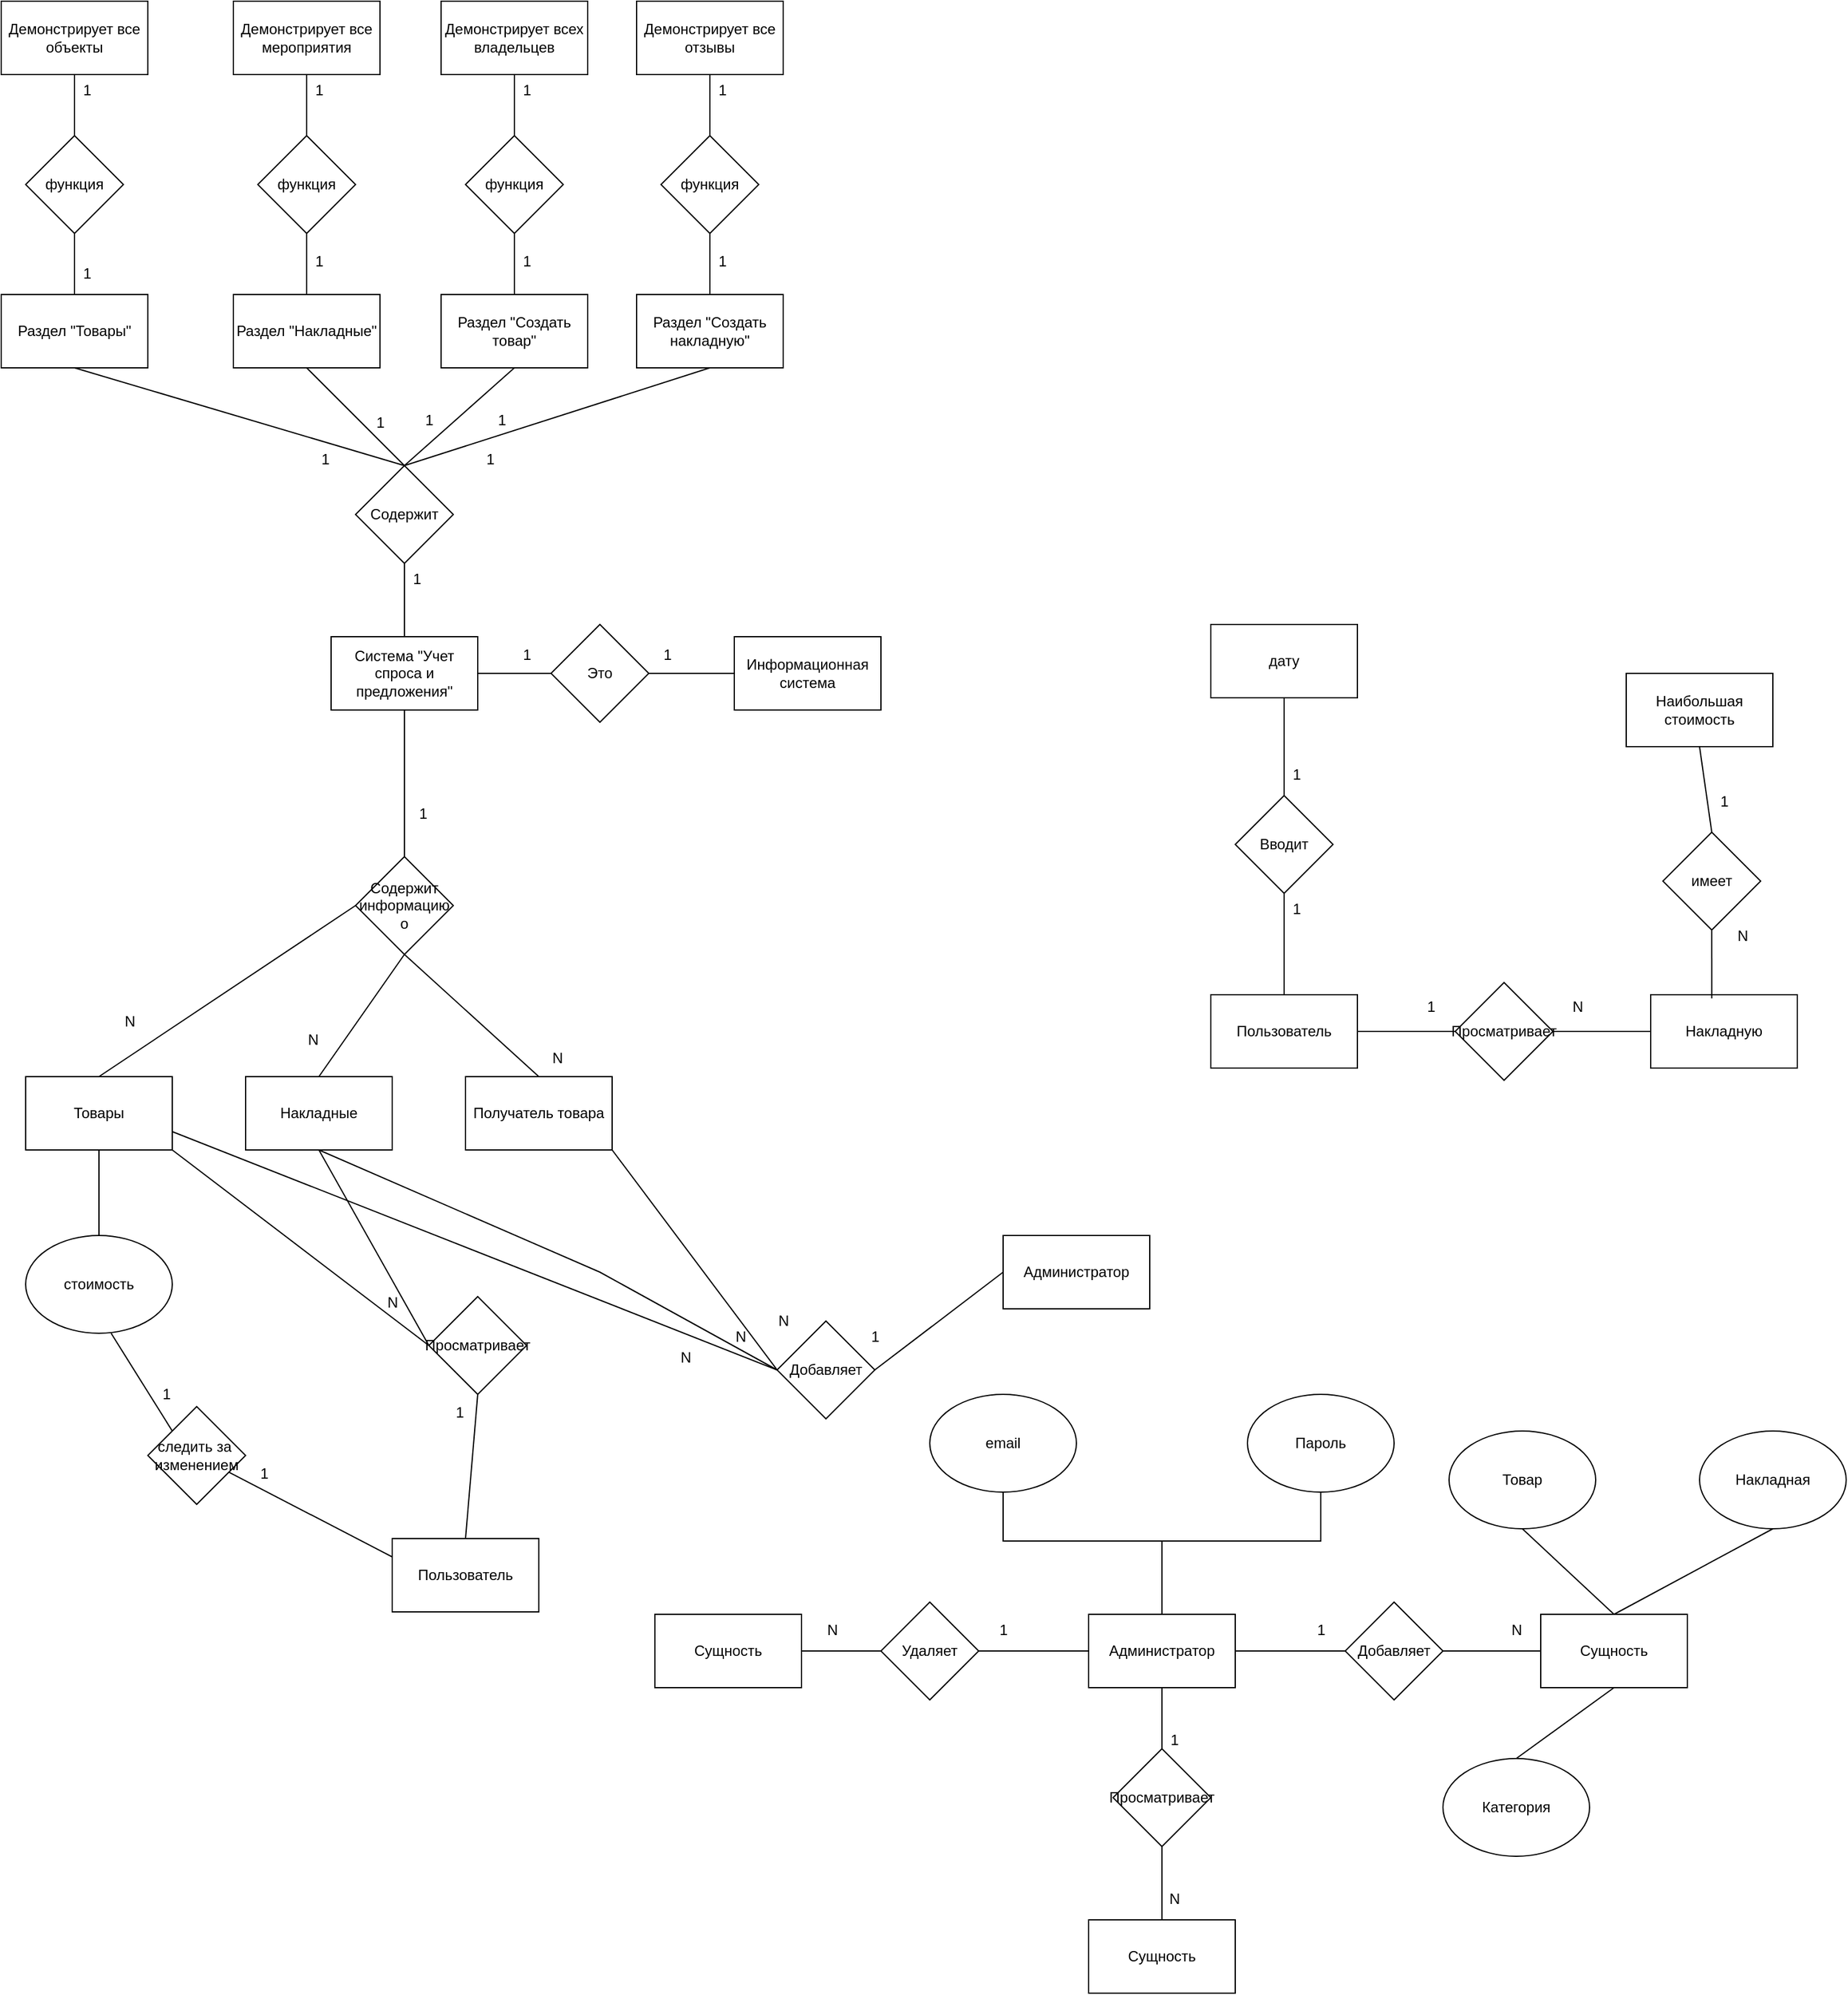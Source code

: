 <mxfile version="22.0.8" type="device">
  <diagram name="Страница — 1" id="qEaPftzc4q6ueJpeWKUN">
    <mxGraphModel dx="5991" dy="762" grid="1" gridSize="10" guides="1" tooltips="1" connect="1" arrows="1" fold="1" page="1" pageScale="1" pageWidth="4681" pageHeight="3300" math="0" shadow="0">
      <root>
        <mxCell id="0" />
        <mxCell id="1" parent="0" />
        <mxCell id="78mbkKPveBIzk6c7FiqR-1" value="Это" style="rhombus;whiteSpace=wrap;html=1;" parent="1" vertex="1">
          <mxGeometry x="240" y="660" width="80" height="80" as="geometry" />
        </mxCell>
        <mxCell id="78mbkKPveBIzk6c7FiqR-2" value="Информационная система" style="rounded=0;whiteSpace=wrap;html=1;" parent="1" vertex="1">
          <mxGeometry x="390" y="670" width="120" height="60" as="geometry" />
        </mxCell>
        <mxCell id="78mbkKPveBIzk6c7FiqR-3" value="Система &quot;Учет спроса и предложения&quot;" style="rounded=0;whiteSpace=wrap;html=1;" parent="1" vertex="1">
          <mxGeometry x="60" y="670" width="120" height="60" as="geometry" />
        </mxCell>
        <mxCell id="78mbkKPveBIzk6c7FiqR-4" value="" style="endArrow=none;html=1;rounded=0;exitX=1;exitY=0.5;exitDx=0;exitDy=0;entryX=0;entryY=0.5;entryDx=0;entryDy=0;" parent="1" source="78mbkKPveBIzk6c7FiqR-3" target="78mbkKPveBIzk6c7FiqR-1" edge="1">
          <mxGeometry width="50" height="50" relative="1" as="geometry">
            <mxPoint x="290" y="840" as="sourcePoint" />
            <mxPoint x="340" y="790" as="targetPoint" />
          </mxGeometry>
        </mxCell>
        <mxCell id="78mbkKPveBIzk6c7FiqR-5" value="1" style="text;html=1;align=center;verticalAlign=middle;resizable=0;points=[];autosize=1;strokeColor=none;fillColor=none;" parent="1" vertex="1">
          <mxGeometry x="205" y="670" width="30" height="30" as="geometry" />
        </mxCell>
        <mxCell id="78mbkKPveBIzk6c7FiqR-6" value="" style="endArrow=none;html=1;rounded=0;exitX=1;exitY=0.5;exitDx=0;exitDy=0;entryX=0;entryY=0.5;entryDx=0;entryDy=0;" parent="1" source="78mbkKPveBIzk6c7FiqR-1" target="78mbkKPveBIzk6c7FiqR-2" edge="1">
          <mxGeometry width="50" height="50" relative="1" as="geometry">
            <mxPoint x="320" y="699" as="sourcePoint" />
            <mxPoint x="380" y="699" as="targetPoint" />
          </mxGeometry>
        </mxCell>
        <mxCell id="78mbkKPveBIzk6c7FiqR-7" value="1" style="text;html=1;align=center;verticalAlign=middle;resizable=0;points=[];autosize=1;strokeColor=none;fillColor=none;" parent="1" vertex="1">
          <mxGeometry x="320" y="670" width="30" height="30" as="geometry" />
        </mxCell>
        <mxCell id="78mbkKPveBIzk6c7FiqR-25" value="Содержит информацию о" style="rhombus;whiteSpace=wrap;html=1;" parent="1" vertex="1">
          <mxGeometry x="80" y="850" width="80" height="80" as="geometry" />
        </mxCell>
        <mxCell id="78mbkKPveBIzk6c7FiqR-26" value="" style="endArrow=none;html=1;rounded=0;entryX=0.5;entryY=0;entryDx=0;entryDy=0;exitX=0.5;exitY=1;exitDx=0;exitDy=0;" parent="1" source="78mbkKPveBIzk6c7FiqR-3" target="78mbkKPveBIzk6c7FiqR-25" edge="1">
          <mxGeometry width="50" height="50" relative="1" as="geometry">
            <mxPoint x="220" y="800" as="sourcePoint" />
            <mxPoint x="350" y="788" as="targetPoint" />
            <Array as="points" />
          </mxGeometry>
        </mxCell>
        <mxCell id="78mbkKPveBIzk6c7FiqR-27" value="1" style="text;html=1;align=center;verticalAlign=middle;resizable=0;points=[];autosize=1;strokeColor=none;fillColor=none;" parent="1" vertex="1">
          <mxGeometry x="120" y="800" width="30" height="30" as="geometry" />
        </mxCell>
        <mxCell id="78mbkKPveBIzk6c7FiqR-31" value="Пользователь" style="rounded=0;whiteSpace=wrap;html=1;" parent="1" vertex="1">
          <mxGeometry x="110" y="1408" width="120" height="60" as="geometry" />
        </mxCell>
        <mxCell id="78mbkKPveBIzk6c7FiqR-32" value="Просматривает" style="rhombus;whiteSpace=wrap;html=1;" parent="1" vertex="1">
          <mxGeometry x="140" y="1210" width="80" height="80" as="geometry" />
        </mxCell>
        <mxCell id="78mbkKPveBIzk6c7FiqR-35" value="" style="endArrow=none;html=1;rounded=0;entryX=0.5;entryY=0;entryDx=0;entryDy=0;exitX=0.5;exitY=1;exitDx=0;exitDy=0;" parent="1" source="78mbkKPveBIzk6c7FiqR-32" target="78mbkKPveBIzk6c7FiqR-31" edge="1">
          <mxGeometry width="50" height="50" relative="1" as="geometry">
            <mxPoint x="400" y="1030" as="sourcePoint" />
            <mxPoint x="450" y="980" as="targetPoint" />
          </mxGeometry>
        </mxCell>
        <mxCell id="78mbkKPveBIzk6c7FiqR-43" value="Администратор" style="rounded=0;whiteSpace=wrap;html=1;" parent="1" vertex="1">
          <mxGeometry x="680" y="1470" width="120" height="60" as="geometry" />
        </mxCell>
        <mxCell id="78mbkKPveBIzk6c7FiqR-44" value="email" style="ellipse;whiteSpace=wrap;html=1;" parent="1" vertex="1">
          <mxGeometry x="550" y="1290" width="120" height="80" as="geometry" />
        </mxCell>
        <mxCell id="78mbkKPveBIzk6c7FiqR-45" value="Пароль" style="ellipse;whiteSpace=wrap;html=1;" parent="1" vertex="1">
          <mxGeometry x="810" y="1290" width="120" height="80" as="geometry" />
        </mxCell>
        <mxCell id="78mbkKPveBIzk6c7FiqR-46" value="" style="endArrow=none;html=1;rounded=0;entryX=0.5;entryY=0;entryDx=0;entryDy=0;exitX=0.5;exitY=1;exitDx=0;exitDy=0;" parent="1" source="78mbkKPveBIzk6c7FiqR-45" target="78mbkKPveBIzk6c7FiqR-43" edge="1">
          <mxGeometry width="50" height="50" relative="1" as="geometry">
            <mxPoint x="860" y="1300" as="sourcePoint" />
            <mxPoint x="910" y="1250" as="targetPoint" />
            <Array as="points">
              <mxPoint x="870" y="1410" />
              <mxPoint x="740" y="1410" />
            </Array>
          </mxGeometry>
        </mxCell>
        <mxCell id="78mbkKPveBIzk6c7FiqR-47" value="" style="endArrow=none;html=1;rounded=0;entryX=0.5;entryY=1;entryDx=0;entryDy=0;" parent="1" target="78mbkKPveBIzk6c7FiqR-44" edge="1">
          <mxGeometry width="50" height="50" relative="1" as="geometry">
            <mxPoint x="740" y="1410" as="sourcePoint" />
            <mxPoint x="910" y="1250" as="targetPoint" />
            <Array as="points">
              <mxPoint x="610" y="1410" />
            </Array>
          </mxGeometry>
        </mxCell>
        <mxCell id="78mbkKPveBIzk6c7FiqR-48" value="Добавляет" style="rhombus;whiteSpace=wrap;html=1;" parent="1" vertex="1">
          <mxGeometry x="890" y="1460" width="80" height="80" as="geometry" />
        </mxCell>
        <mxCell id="78mbkKPveBIzk6c7FiqR-49" value="Удаляет" style="rhombus;whiteSpace=wrap;html=1;" parent="1" vertex="1">
          <mxGeometry x="510" y="1460" width="80" height="80" as="geometry" />
        </mxCell>
        <mxCell id="78mbkKPveBIzk6c7FiqR-50" value="" style="endArrow=none;html=1;rounded=0;entryX=0;entryY=0.5;entryDx=0;entryDy=0;exitX=1;exitY=0.5;exitDx=0;exitDy=0;" parent="1" source="78mbkKPveBIzk6c7FiqR-43" target="78mbkKPveBIzk6c7FiqR-48" edge="1">
          <mxGeometry width="50" height="50" relative="1" as="geometry">
            <mxPoint x="860" y="1630" as="sourcePoint" />
            <mxPoint x="910" y="1580" as="targetPoint" />
          </mxGeometry>
        </mxCell>
        <mxCell id="78mbkKPveBIzk6c7FiqR-51" value="" style="endArrow=none;html=1;rounded=0;entryX=0;entryY=0.5;entryDx=0;entryDy=0;exitX=1;exitY=0.5;exitDx=0;exitDy=0;" parent="1" source="78mbkKPveBIzk6c7FiqR-49" target="78mbkKPveBIzk6c7FiqR-43" edge="1">
          <mxGeometry width="50" height="50" relative="1" as="geometry">
            <mxPoint x="860" y="1630" as="sourcePoint" />
            <mxPoint x="910" y="1580" as="targetPoint" />
          </mxGeometry>
        </mxCell>
        <mxCell id="78mbkKPveBIzk6c7FiqR-52" value="1" style="text;html=1;align=center;verticalAlign=middle;resizable=0;points=[];autosize=1;strokeColor=none;fillColor=none;" parent="1" vertex="1">
          <mxGeometry x="855" y="1468" width="30" height="30" as="geometry" />
        </mxCell>
        <mxCell id="78mbkKPveBIzk6c7FiqR-53" value="1" style="text;html=1;align=center;verticalAlign=middle;resizable=0;points=[];autosize=1;strokeColor=none;fillColor=none;" parent="1" vertex="1">
          <mxGeometry x="595" y="1468" width="30" height="30" as="geometry" />
        </mxCell>
        <mxCell id="78mbkKPveBIzk6c7FiqR-54" value="Сущность" style="rounded=0;whiteSpace=wrap;html=1;" parent="1" vertex="1">
          <mxGeometry x="325" y="1470" width="120" height="60" as="geometry" />
        </mxCell>
        <mxCell id="78mbkKPveBIzk6c7FiqR-55" value="" style="endArrow=none;html=1;rounded=0;entryX=0;entryY=0.5;entryDx=0;entryDy=0;exitX=1;exitY=0.5;exitDx=0;exitDy=0;" parent="1" source="78mbkKPveBIzk6c7FiqR-54" target="78mbkKPveBIzk6c7FiqR-49" edge="1">
          <mxGeometry width="50" height="50" relative="1" as="geometry">
            <mxPoint x="860" y="1480" as="sourcePoint" />
            <mxPoint x="910" y="1430" as="targetPoint" />
          </mxGeometry>
        </mxCell>
        <mxCell id="78mbkKPveBIzk6c7FiqR-56" value="Сущность" style="rounded=0;whiteSpace=wrap;html=1;" parent="1" vertex="1">
          <mxGeometry x="1050" y="1470" width="120" height="60" as="geometry" />
        </mxCell>
        <mxCell id="78mbkKPveBIzk6c7FiqR-57" value="" style="endArrow=none;html=1;rounded=0;entryX=0;entryY=0.5;entryDx=0;entryDy=0;exitX=1;exitY=0.5;exitDx=0;exitDy=0;" parent="1" source="78mbkKPveBIzk6c7FiqR-48" target="78mbkKPveBIzk6c7FiqR-56" edge="1">
          <mxGeometry width="50" height="50" relative="1" as="geometry">
            <mxPoint x="860" y="1480" as="sourcePoint" />
            <mxPoint x="910" y="1430" as="targetPoint" />
          </mxGeometry>
        </mxCell>
        <mxCell id="78mbkKPveBIzk6c7FiqR-58" value="N" style="text;html=1;align=center;verticalAlign=middle;resizable=0;points=[];autosize=1;strokeColor=none;fillColor=none;" parent="1" vertex="1">
          <mxGeometry x="455" y="1468" width="30" height="30" as="geometry" />
        </mxCell>
        <mxCell id="78mbkKPveBIzk6c7FiqR-59" value="N" style="text;html=1;align=center;verticalAlign=middle;resizable=0;points=[];autosize=1;strokeColor=none;fillColor=none;" parent="1" vertex="1">
          <mxGeometry x="1015" y="1468" width="30" height="30" as="geometry" />
        </mxCell>
        <mxCell id="78mbkKPveBIzk6c7FiqR-60" value="Сущность" style="rounded=0;whiteSpace=wrap;html=1;" parent="1" vertex="1">
          <mxGeometry x="680" y="1720" width="120" height="60" as="geometry" />
        </mxCell>
        <mxCell id="78mbkKPveBIzk6c7FiqR-61" value="Просматривает" style="rhombus;whiteSpace=wrap;html=1;" parent="1" vertex="1">
          <mxGeometry x="700" y="1580" width="80" height="80" as="geometry" />
        </mxCell>
        <mxCell id="78mbkKPveBIzk6c7FiqR-62" value="" style="endArrow=none;html=1;rounded=0;entryX=0.5;entryY=1;entryDx=0;entryDy=0;exitX=0.5;exitY=0;exitDx=0;exitDy=0;" parent="1" source="78mbkKPveBIzk6c7FiqR-61" target="78mbkKPveBIzk6c7FiqR-43" edge="1">
          <mxGeometry width="50" height="50" relative="1" as="geometry">
            <mxPoint x="840" y="1710" as="sourcePoint" />
            <mxPoint x="890" y="1660" as="targetPoint" />
          </mxGeometry>
        </mxCell>
        <mxCell id="78mbkKPveBIzk6c7FiqR-63" value="" style="endArrow=none;html=1;rounded=0;entryX=0.5;entryY=1;entryDx=0;entryDy=0;exitX=0.5;exitY=0;exitDx=0;exitDy=0;" parent="1" source="78mbkKPveBIzk6c7FiqR-60" target="78mbkKPveBIzk6c7FiqR-61" edge="1">
          <mxGeometry width="50" height="50" relative="1" as="geometry">
            <mxPoint x="840" y="1710" as="sourcePoint" />
            <mxPoint x="890" y="1660" as="targetPoint" />
          </mxGeometry>
        </mxCell>
        <mxCell id="78mbkKPveBIzk6c7FiqR-64" value="1" style="text;html=1;align=center;verticalAlign=middle;resizable=0;points=[];autosize=1;strokeColor=none;fillColor=none;" parent="1" vertex="1">
          <mxGeometry x="735" y="1558" width="30" height="30" as="geometry" />
        </mxCell>
        <mxCell id="78mbkKPveBIzk6c7FiqR-65" value="N" style="text;html=1;align=center;verticalAlign=middle;resizable=0;points=[];autosize=1;strokeColor=none;fillColor=none;" parent="1" vertex="1">
          <mxGeometry x="735" y="1688" width="30" height="30" as="geometry" />
        </mxCell>
        <mxCell id="78mbkKPveBIzk6c7FiqR-72" value="Пользователь" style="rounded=0;whiteSpace=wrap;html=1;" parent="1" vertex="1">
          <mxGeometry x="780" y="963" width="120" height="60" as="geometry" />
        </mxCell>
        <mxCell id="78mbkKPveBIzk6c7FiqR-89" value="Вводит" style="rhombus;whiteSpace=wrap;html=1;" parent="1" vertex="1">
          <mxGeometry x="800" y="800" width="80" height="80" as="geometry" />
        </mxCell>
        <mxCell id="78mbkKPveBIzk6c7FiqR-90" value="" style="endArrow=none;html=1;rounded=0;entryX=0.5;entryY=1;entryDx=0;entryDy=0;exitX=0.5;exitY=0;exitDx=0;exitDy=0;" parent="1" source="78mbkKPveBIzk6c7FiqR-72" target="78mbkKPveBIzk6c7FiqR-89" edge="1">
          <mxGeometry width="50" height="50" relative="1" as="geometry">
            <mxPoint x="960" y="1090" as="sourcePoint" />
            <mxPoint x="1010" y="1040" as="targetPoint" />
          </mxGeometry>
        </mxCell>
        <mxCell id="78mbkKPveBIzk6c7FiqR-91" value="1" style="text;html=1;align=center;verticalAlign=middle;resizable=0;points=[];autosize=1;strokeColor=none;fillColor=none;" parent="1" vertex="1">
          <mxGeometry x="835" y="878" width="30" height="30" as="geometry" />
        </mxCell>
        <mxCell id="78mbkKPveBIzk6c7FiqR-92" value="дату" style="rounded=0;whiteSpace=wrap;html=1;" parent="1" vertex="1">
          <mxGeometry x="780" y="660" width="120" height="60" as="geometry" />
        </mxCell>
        <mxCell id="78mbkKPveBIzk6c7FiqR-93" value="" style="endArrow=none;html=1;rounded=0;entryX=0.5;entryY=1;entryDx=0;entryDy=0;exitX=0.5;exitY=0;exitDx=0;exitDy=0;" parent="1" source="78mbkKPveBIzk6c7FiqR-89" target="78mbkKPveBIzk6c7FiqR-92" edge="1">
          <mxGeometry width="50" height="50" relative="1" as="geometry">
            <mxPoint x="960" y="930" as="sourcePoint" />
            <mxPoint x="1010" y="880" as="targetPoint" />
          </mxGeometry>
        </mxCell>
        <mxCell id="78mbkKPveBIzk6c7FiqR-94" value="1" style="text;html=1;align=center;verticalAlign=middle;resizable=0;points=[];autosize=1;strokeColor=none;fillColor=none;" parent="1" vertex="1">
          <mxGeometry x="835" y="768" width="30" height="30" as="geometry" />
        </mxCell>
        <mxCell id="78mbkKPveBIzk6c7FiqR-101" value="Просматривает" style="rhombus;whiteSpace=wrap;html=1;" parent="1" vertex="1">
          <mxGeometry x="980" y="953" width="80" height="80" as="geometry" />
        </mxCell>
        <mxCell id="78mbkKPveBIzk6c7FiqR-102" value="" style="endArrow=none;html=1;rounded=0;entryX=0;entryY=0.5;entryDx=0;entryDy=0;exitX=1;exitY=0.5;exitDx=0;exitDy=0;" parent="1" source="78mbkKPveBIzk6c7FiqR-72" target="78mbkKPveBIzk6c7FiqR-101" edge="1">
          <mxGeometry width="50" height="50" relative="1" as="geometry">
            <mxPoint x="920" y="1040" as="sourcePoint" />
            <mxPoint x="970" y="990" as="targetPoint" />
          </mxGeometry>
        </mxCell>
        <mxCell id="78mbkKPveBIzk6c7FiqR-103" value="1" style="text;html=1;align=center;verticalAlign=middle;resizable=0;points=[];autosize=1;strokeColor=none;fillColor=none;" parent="1" vertex="1">
          <mxGeometry x="945" y="958" width="30" height="30" as="geometry" />
        </mxCell>
        <mxCell id="78mbkKPveBIzk6c7FiqR-104" value="Накладную" style="rounded=0;whiteSpace=wrap;html=1;" parent="1" vertex="1">
          <mxGeometry x="1140" y="963" width="120" height="60" as="geometry" />
        </mxCell>
        <mxCell id="78mbkKPveBIzk6c7FiqR-105" value="" style="endArrow=none;html=1;rounded=0;entryX=0;entryY=0.5;entryDx=0;entryDy=0;exitX=1;exitY=0.5;exitDx=0;exitDy=0;" parent="1" source="78mbkKPveBIzk6c7FiqR-101" target="78mbkKPveBIzk6c7FiqR-104" edge="1">
          <mxGeometry width="50" height="50" relative="1" as="geometry">
            <mxPoint x="920" y="1040" as="sourcePoint" />
            <mxPoint x="970" y="990" as="targetPoint" />
          </mxGeometry>
        </mxCell>
        <mxCell id="78mbkKPveBIzk6c7FiqR-106" value="N" style="text;html=1;align=center;verticalAlign=middle;resizable=0;points=[];autosize=1;strokeColor=none;fillColor=none;" parent="1" vertex="1">
          <mxGeometry x="1065" y="958" width="30" height="30" as="geometry" />
        </mxCell>
        <mxCell id="78mbkKPveBIzk6c7FiqR-111" value="Содержит" style="rhombus;whiteSpace=wrap;html=1;" parent="1" vertex="1">
          <mxGeometry x="80" y="530" width="80" height="80" as="geometry" />
        </mxCell>
        <mxCell id="78mbkKPveBIzk6c7FiqR-112" value="" style="endArrow=none;html=1;rounded=0;entryX=0.5;entryY=1;entryDx=0;entryDy=0;exitX=0.5;exitY=0;exitDx=0;exitDy=0;" parent="1" source="78mbkKPveBIzk6c7FiqR-3" target="78mbkKPveBIzk6c7FiqR-111" edge="1">
          <mxGeometry width="50" height="50" relative="1" as="geometry">
            <mxPoint x="180" y="730" as="sourcePoint" />
            <mxPoint x="230" y="680" as="targetPoint" />
          </mxGeometry>
        </mxCell>
        <mxCell id="78mbkKPveBIzk6c7FiqR-113" value="Раздел &quot;Товары&quot;" style="rounded=0;whiteSpace=wrap;html=1;" parent="1" vertex="1">
          <mxGeometry x="-210" y="390" width="120" height="60" as="geometry" />
        </mxCell>
        <mxCell id="78mbkKPveBIzk6c7FiqR-114" value="Раздел &quot;Накладные&quot;" style="rounded=0;whiteSpace=wrap;html=1;" parent="1" vertex="1">
          <mxGeometry x="-20" y="390" width="120" height="60" as="geometry" />
        </mxCell>
        <mxCell id="78mbkKPveBIzk6c7FiqR-115" value="Раздел &quot;Создать товар&quot;" style="rounded=0;whiteSpace=wrap;html=1;" parent="1" vertex="1">
          <mxGeometry x="150" y="390" width="120" height="60" as="geometry" />
        </mxCell>
        <mxCell id="78mbkKPveBIzk6c7FiqR-116" value="Раздел &quot;Создать накладную&quot;" style="rounded=0;whiteSpace=wrap;html=1;" parent="1" vertex="1">
          <mxGeometry x="310" y="390" width="120" height="60" as="geometry" />
        </mxCell>
        <mxCell id="78mbkKPveBIzk6c7FiqR-117" value="" style="endArrow=none;html=1;rounded=0;entryX=0.5;entryY=1;entryDx=0;entryDy=0;exitX=0.5;exitY=0;exitDx=0;exitDy=0;" parent="1" source="78mbkKPveBIzk6c7FiqR-111" target="78mbkKPveBIzk6c7FiqR-113" edge="1">
          <mxGeometry width="50" height="50" relative="1" as="geometry">
            <mxPoint x="130" y="680" as="sourcePoint" />
            <mxPoint x="180" y="630" as="targetPoint" />
          </mxGeometry>
        </mxCell>
        <mxCell id="78mbkKPveBIzk6c7FiqR-118" value="" style="endArrow=none;html=1;rounded=0;entryX=0.5;entryY=1;entryDx=0;entryDy=0;exitX=0.5;exitY=0;exitDx=0;exitDy=0;" parent="1" source="78mbkKPveBIzk6c7FiqR-111" target="78mbkKPveBIzk6c7FiqR-114" edge="1">
          <mxGeometry width="50" height="50" relative="1" as="geometry">
            <mxPoint x="130" y="680" as="sourcePoint" />
            <mxPoint x="180" y="630" as="targetPoint" />
          </mxGeometry>
        </mxCell>
        <mxCell id="78mbkKPveBIzk6c7FiqR-119" value="" style="endArrow=none;html=1;rounded=0;entryX=0.5;entryY=1;entryDx=0;entryDy=0;exitX=0.5;exitY=0;exitDx=0;exitDy=0;" parent="1" source="78mbkKPveBIzk6c7FiqR-111" target="78mbkKPveBIzk6c7FiqR-115" edge="1">
          <mxGeometry width="50" height="50" relative="1" as="geometry">
            <mxPoint x="130" y="680" as="sourcePoint" />
            <mxPoint x="180" y="630" as="targetPoint" />
          </mxGeometry>
        </mxCell>
        <mxCell id="78mbkKPveBIzk6c7FiqR-120" value="" style="endArrow=none;html=1;rounded=0;entryX=0.5;entryY=1;entryDx=0;entryDy=0;exitX=0.5;exitY=0;exitDx=0;exitDy=0;" parent="1" source="78mbkKPveBIzk6c7FiqR-111" target="78mbkKPveBIzk6c7FiqR-116" edge="1">
          <mxGeometry width="50" height="50" relative="1" as="geometry">
            <mxPoint x="130" y="680" as="sourcePoint" />
            <mxPoint x="180" y="630" as="targetPoint" />
          </mxGeometry>
        </mxCell>
        <mxCell id="78mbkKPveBIzk6c7FiqR-121" value="1" style="text;html=1;align=center;verticalAlign=middle;resizable=0;points=[];autosize=1;strokeColor=none;fillColor=none;" parent="1" vertex="1">
          <mxGeometry x="115" y="608" width="30" height="30" as="geometry" />
        </mxCell>
        <mxCell id="78mbkKPveBIzk6c7FiqR-122" value="1" style="text;html=1;align=center;verticalAlign=middle;resizable=0;points=[];autosize=1;strokeColor=none;fillColor=none;" parent="1" vertex="1">
          <mxGeometry x="175" y="510" width="30" height="30" as="geometry" />
        </mxCell>
        <mxCell id="78mbkKPveBIzk6c7FiqR-123" value="1" style="text;html=1;align=center;verticalAlign=middle;resizable=0;points=[];autosize=1;strokeColor=none;fillColor=none;" parent="1" vertex="1">
          <mxGeometry x="125" y="478" width="30" height="30" as="geometry" />
        </mxCell>
        <mxCell id="78mbkKPveBIzk6c7FiqR-124" value="1" style="text;html=1;align=center;verticalAlign=middle;resizable=0;points=[];autosize=1;strokeColor=none;fillColor=none;" parent="1" vertex="1">
          <mxGeometry x="85" y="480" width="30" height="30" as="geometry" />
        </mxCell>
        <mxCell id="78mbkKPveBIzk6c7FiqR-125" value="1" style="text;html=1;align=center;verticalAlign=middle;resizable=0;points=[];autosize=1;strokeColor=none;fillColor=none;" parent="1" vertex="1">
          <mxGeometry x="40" y="510" width="30" height="30" as="geometry" />
        </mxCell>
        <mxCell id="78mbkKPveBIzk6c7FiqR-126" value="функция" style="rhombus;whiteSpace=wrap;html=1;" parent="1" vertex="1">
          <mxGeometry x="-190" y="260" width="80" height="80" as="geometry" />
        </mxCell>
        <mxCell id="78mbkKPveBIzk6c7FiqR-127" value="функция" style="rhombus;whiteSpace=wrap;html=1;" parent="1" vertex="1">
          <mxGeometry y="260" width="80" height="80" as="geometry" />
        </mxCell>
        <mxCell id="78mbkKPveBIzk6c7FiqR-128" value="функция" style="rhombus;whiteSpace=wrap;html=1;" parent="1" vertex="1">
          <mxGeometry x="170" y="260" width="80" height="80" as="geometry" />
        </mxCell>
        <mxCell id="78mbkKPveBIzk6c7FiqR-129" value="функция" style="rhombus;whiteSpace=wrap;html=1;" parent="1" vertex="1">
          <mxGeometry x="330" y="260" width="80" height="80" as="geometry" />
        </mxCell>
        <mxCell id="78mbkKPveBIzk6c7FiqR-130" value="Демонстрирует все объекты" style="rounded=0;whiteSpace=wrap;html=1;" parent="1" vertex="1">
          <mxGeometry x="-210" y="150" width="120" height="60" as="geometry" />
        </mxCell>
        <mxCell id="78mbkKPveBIzk6c7FiqR-131" value="Демонстрирует все мероприятия" style="rounded=0;whiteSpace=wrap;html=1;" parent="1" vertex="1">
          <mxGeometry x="-20" y="150" width="120" height="60" as="geometry" />
        </mxCell>
        <mxCell id="78mbkKPveBIzk6c7FiqR-132" value="Демонстрирует всех владельцев" style="rounded=0;whiteSpace=wrap;html=1;" parent="1" vertex="1">
          <mxGeometry x="150" y="150" width="120" height="60" as="geometry" />
        </mxCell>
        <mxCell id="78mbkKPveBIzk6c7FiqR-133" value="Демонстрирует все отзывы" style="rounded=0;whiteSpace=wrap;html=1;" parent="1" vertex="1">
          <mxGeometry x="310" y="150" width="120" height="60" as="geometry" />
        </mxCell>
        <mxCell id="78mbkKPveBIzk6c7FiqR-134" value="" style="endArrow=none;html=1;rounded=0;entryX=0.5;entryY=1;entryDx=0;entryDy=0;exitX=0.5;exitY=0;exitDx=0;exitDy=0;" parent="1" source="78mbkKPveBIzk6c7FiqR-113" target="78mbkKPveBIzk6c7FiqR-126" edge="1">
          <mxGeometry width="50" height="50" relative="1" as="geometry">
            <mxPoint x="240" y="400" as="sourcePoint" />
            <mxPoint x="290" y="350" as="targetPoint" />
          </mxGeometry>
        </mxCell>
        <mxCell id="78mbkKPveBIzk6c7FiqR-135" value="" style="endArrow=none;html=1;rounded=0;entryX=0.5;entryY=1;entryDx=0;entryDy=0;exitX=0.5;exitY=0;exitDx=0;exitDy=0;" parent="1" source="78mbkKPveBIzk6c7FiqR-126" target="78mbkKPveBIzk6c7FiqR-130" edge="1">
          <mxGeometry width="50" height="50" relative="1" as="geometry">
            <mxPoint x="240" y="400" as="sourcePoint" />
            <mxPoint x="290" y="350" as="targetPoint" />
          </mxGeometry>
        </mxCell>
        <mxCell id="78mbkKPveBIzk6c7FiqR-136" value="" style="endArrow=none;html=1;rounded=0;entryX=0.5;entryY=1;entryDx=0;entryDy=0;exitX=0.5;exitY=0;exitDx=0;exitDy=0;" parent="1" source="78mbkKPveBIzk6c7FiqR-127" target="78mbkKPveBIzk6c7FiqR-131" edge="1">
          <mxGeometry width="50" height="50" relative="1" as="geometry">
            <mxPoint x="240" y="400" as="sourcePoint" />
            <mxPoint x="290" y="350" as="targetPoint" />
          </mxGeometry>
        </mxCell>
        <mxCell id="78mbkKPveBIzk6c7FiqR-137" value="" style="endArrow=none;html=1;rounded=0;entryX=0.5;entryY=1;entryDx=0;entryDy=0;exitX=0.5;exitY=0;exitDx=0;exitDy=0;" parent="1" source="78mbkKPveBIzk6c7FiqR-114" target="78mbkKPveBIzk6c7FiqR-127" edge="1">
          <mxGeometry width="50" height="50" relative="1" as="geometry">
            <mxPoint x="240" y="400" as="sourcePoint" />
            <mxPoint x="290" y="350" as="targetPoint" />
          </mxGeometry>
        </mxCell>
        <mxCell id="78mbkKPveBIzk6c7FiqR-138" value="" style="endArrow=none;html=1;rounded=0;entryX=0.5;entryY=1;entryDx=0;entryDy=0;exitX=0.5;exitY=0;exitDx=0;exitDy=0;" parent="1" source="78mbkKPveBIzk6c7FiqR-115" target="78mbkKPveBIzk6c7FiqR-128" edge="1">
          <mxGeometry width="50" height="50" relative="1" as="geometry">
            <mxPoint x="240" y="400" as="sourcePoint" />
            <mxPoint x="290" y="350" as="targetPoint" />
          </mxGeometry>
        </mxCell>
        <mxCell id="78mbkKPveBIzk6c7FiqR-139" value="" style="endArrow=none;html=1;rounded=0;entryX=0.5;entryY=1;entryDx=0;entryDy=0;exitX=0.5;exitY=0;exitDx=0;exitDy=0;" parent="1" source="78mbkKPveBIzk6c7FiqR-128" target="78mbkKPveBIzk6c7FiqR-132" edge="1">
          <mxGeometry width="50" height="50" relative="1" as="geometry">
            <mxPoint x="240" y="400" as="sourcePoint" />
            <mxPoint x="290" y="350" as="targetPoint" />
          </mxGeometry>
        </mxCell>
        <mxCell id="78mbkKPveBIzk6c7FiqR-140" value="" style="endArrow=none;html=1;rounded=0;entryX=0.5;entryY=1;entryDx=0;entryDy=0;exitX=0.5;exitY=0;exitDx=0;exitDy=0;" parent="1" source="78mbkKPveBIzk6c7FiqR-116" target="78mbkKPveBIzk6c7FiqR-129" edge="1">
          <mxGeometry width="50" height="50" relative="1" as="geometry">
            <mxPoint x="240" y="400" as="sourcePoint" />
            <mxPoint x="290" y="350" as="targetPoint" />
          </mxGeometry>
        </mxCell>
        <mxCell id="78mbkKPveBIzk6c7FiqR-141" value="" style="endArrow=none;html=1;rounded=0;entryX=0.5;entryY=1;entryDx=0;entryDy=0;exitX=0.5;exitY=0;exitDx=0;exitDy=0;" parent="1" source="78mbkKPveBIzk6c7FiqR-129" target="78mbkKPveBIzk6c7FiqR-133" edge="1">
          <mxGeometry width="50" height="50" relative="1" as="geometry">
            <mxPoint x="240" y="400" as="sourcePoint" />
            <mxPoint x="290" y="350" as="targetPoint" />
          </mxGeometry>
        </mxCell>
        <mxCell id="78mbkKPveBIzk6c7FiqR-142" value="1" style="text;html=1;align=center;verticalAlign=middle;resizable=0;points=[];autosize=1;strokeColor=none;fillColor=none;" parent="1" vertex="1">
          <mxGeometry x="365" y="348" width="30" height="30" as="geometry" />
        </mxCell>
        <mxCell id="78mbkKPveBIzk6c7FiqR-143" value="1" style="text;html=1;align=center;verticalAlign=middle;resizable=0;points=[];autosize=1;strokeColor=none;fillColor=none;" parent="1" vertex="1">
          <mxGeometry x="365" y="208" width="30" height="30" as="geometry" />
        </mxCell>
        <mxCell id="78mbkKPveBIzk6c7FiqR-144" value="1" style="text;html=1;align=center;verticalAlign=middle;resizable=0;points=[];autosize=1;strokeColor=none;fillColor=none;" parent="1" vertex="1">
          <mxGeometry x="205" y="208" width="30" height="30" as="geometry" />
        </mxCell>
        <mxCell id="78mbkKPveBIzk6c7FiqR-145" value="1" style="text;html=1;align=center;verticalAlign=middle;resizable=0;points=[];autosize=1;strokeColor=none;fillColor=none;" parent="1" vertex="1">
          <mxGeometry x="205" y="348" width="30" height="30" as="geometry" />
        </mxCell>
        <mxCell id="78mbkKPveBIzk6c7FiqR-146" value="1" style="text;html=1;align=center;verticalAlign=middle;resizable=0;points=[];autosize=1;strokeColor=none;fillColor=none;" parent="1" vertex="1">
          <mxGeometry x="35" y="348" width="30" height="30" as="geometry" />
        </mxCell>
        <mxCell id="78mbkKPveBIzk6c7FiqR-147" value="1" style="text;html=1;align=center;verticalAlign=middle;resizable=0;points=[];autosize=1;strokeColor=none;fillColor=none;" parent="1" vertex="1">
          <mxGeometry x="35" y="208" width="30" height="30" as="geometry" />
        </mxCell>
        <mxCell id="78mbkKPveBIzk6c7FiqR-148" value="1" style="text;html=1;align=center;verticalAlign=middle;resizable=0;points=[];autosize=1;strokeColor=none;fillColor=none;" parent="1" vertex="1">
          <mxGeometry x="-155" y="208" width="30" height="30" as="geometry" />
        </mxCell>
        <mxCell id="78mbkKPveBIzk6c7FiqR-149" value="1" style="text;html=1;align=center;verticalAlign=middle;resizable=0;points=[];autosize=1;strokeColor=none;fillColor=none;" parent="1" vertex="1">
          <mxGeometry x="-155" y="358" width="30" height="30" as="geometry" />
        </mxCell>
        <mxCell id="78mbkKPveBIzk6c7FiqR-172" value="1" style="text;html=1;strokeColor=none;fillColor=none;align=center;verticalAlign=middle;whiteSpace=wrap;rounded=0;" parent="1" vertex="1">
          <mxGeometry x="170" y="478" width="60" height="30" as="geometry" />
        </mxCell>
        <mxCell id="78mbkKPveBIzk6c7FiqR-182" value="Добавляет" style="rhombus;whiteSpace=wrap;html=1;" parent="1" vertex="1">
          <mxGeometry x="425" y="1230" width="80" height="80" as="geometry" />
        </mxCell>
        <mxCell id="78mbkKPveBIzk6c7FiqR-183" value="Администратор" style="rounded=0;whiteSpace=wrap;html=1;" parent="1" vertex="1">
          <mxGeometry x="610" y="1160" width="120" height="60" as="geometry" />
        </mxCell>
        <mxCell id="78mbkKPveBIzk6c7FiqR-184" value="" style="endArrow=none;html=1;rounded=0;entryX=0;entryY=0.5;entryDx=0;entryDy=0;exitX=1;exitY=1;exitDx=0;exitDy=0;" parent="1" source="78mbkKPveBIzk6c7FiqR-189" target="78mbkKPveBIzk6c7FiqR-182" edge="1">
          <mxGeometry width="50" height="50" relative="1" as="geometry">
            <mxPoint x="410" y="1090" as="sourcePoint" />
            <mxPoint x="410" y="850" as="targetPoint" />
          </mxGeometry>
        </mxCell>
        <mxCell id="78mbkKPveBIzk6c7FiqR-185" value="" style="endArrow=none;html=1;rounded=0;exitX=1;exitY=0.5;exitDx=0;exitDy=0;entryX=0;entryY=0.5;entryDx=0;entryDy=0;" parent="1" source="78mbkKPveBIzk6c7FiqR-182" target="78mbkKPveBIzk6c7FiqR-183" edge="1">
          <mxGeometry width="50" height="50" relative="1" as="geometry">
            <mxPoint x="630" y="1110" as="sourcePoint" />
            <mxPoint x="680" y="1060" as="targetPoint" />
          </mxGeometry>
        </mxCell>
        <mxCell id="78mbkKPveBIzk6c7FiqR-187" value="N" style="text;html=1;align=center;verticalAlign=middle;resizable=0;points=[];autosize=1;strokeColor=none;fillColor=none;" parent="1" vertex="1">
          <mxGeometry x="415" y="1215" width="30" height="30" as="geometry" />
        </mxCell>
        <mxCell id="78mbkKPveBIzk6c7FiqR-188" value="1" style="text;html=1;align=center;verticalAlign=middle;resizable=0;points=[];autosize=1;strokeColor=none;fillColor=none;" parent="1" vertex="1">
          <mxGeometry x="490" y="1228" width="30" height="30" as="geometry" />
        </mxCell>
        <mxCell id="78mbkKPveBIzk6c7FiqR-189" value="Получатель товара" style="rounded=0;whiteSpace=wrap;html=1;" parent="1" vertex="1">
          <mxGeometry x="170" y="1030" width="120" height="60" as="geometry" />
        </mxCell>
        <mxCell id="78mbkKPveBIzk6c7FiqR-190" value="" style="endArrow=none;html=1;rounded=0;entryX=0.5;entryY=1;entryDx=0;entryDy=0;exitX=0.5;exitY=0;exitDx=0;exitDy=0;" parent="1" source="78mbkKPveBIzk6c7FiqR-189" target="78mbkKPveBIzk6c7FiqR-25" edge="1">
          <mxGeometry width="50" height="50" relative="1" as="geometry">
            <mxPoint x="100" y="1020" as="sourcePoint" />
            <mxPoint x="150" y="970" as="targetPoint" />
          </mxGeometry>
        </mxCell>
        <mxCell id="78mbkKPveBIzk6c7FiqR-191" value="N" style="text;html=1;align=center;verticalAlign=middle;resizable=0;points=[];autosize=1;strokeColor=none;fillColor=none;" parent="1" vertex="1">
          <mxGeometry x="230" y="1000" width="30" height="30" as="geometry" />
        </mxCell>
        <mxCell id="78mbkKPveBIzk6c7FiqR-192" value="" style="endArrow=none;html=1;rounded=0;entryX=0.5;entryY=1;entryDx=0;entryDy=0;exitX=0;exitY=0.5;exitDx=0;exitDy=0;" parent="1" source="78mbkKPveBIzk6c7FiqR-32" target="78mbkKPveBIzk6c7FiqR-194" edge="1">
          <mxGeometry width="50" height="50" relative="1" as="geometry">
            <mxPoint x="360" y="1130" as="sourcePoint" />
            <mxPoint x="410" y="1080" as="targetPoint" />
          </mxGeometry>
        </mxCell>
        <mxCell id="78mbkKPveBIzk6c7FiqR-194" value="Накладные" style="rounded=0;whiteSpace=wrap;html=1;" parent="1" vertex="1">
          <mxGeometry x="-10" y="1030" width="120" height="60" as="geometry" />
        </mxCell>
        <mxCell id="78mbkKPveBIzk6c7FiqR-195" value="" style="endArrow=none;html=1;rounded=0;entryX=0.5;entryY=1;entryDx=0;entryDy=0;exitX=0.5;exitY=0;exitDx=0;exitDy=0;" parent="1" source="78mbkKPveBIzk6c7FiqR-194" target="78mbkKPveBIzk6c7FiqR-25" edge="1">
          <mxGeometry width="50" height="50" relative="1" as="geometry">
            <mxPoint x="360" y="1130" as="sourcePoint" />
            <mxPoint x="410" y="1080" as="targetPoint" />
          </mxGeometry>
        </mxCell>
        <mxCell id="78mbkKPveBIzk6c7FiqR-198" value="N" style="text;html=1;align=center;verticalAlign=middle;resizable=0;points=[];autosize=1;strokeColor=none;fillColor=none;" parent="1" vertex="1">
          <mxGeometry x="335" y="1245" width="30" height="30" as="geometry" />
        </mxCell>
        <mxCell id="78mbkKPveBIzk6c7FiqR-199" value="" style="endArrow=none;html=1;rounded=0;entryX=0.5;entryY=1;entryDx=0;entryDy=0;exitX=0;exitY=0.5;exitDx=0;exitDy=0;" parent="1" source="78mbkKPveBIzk6c7FiqR-182" target="78mbkKPveBIzk6c7FiqR-194" edge="1">
          <mxGeometry width="50" height="50" relative="1" as="geometry">
            <mxPoint x="90" y="1250" as="sourcePoint" />
            <mxPoint x="140" y="1200" as="targetPoint" />
            <Array as="points">
              <mxPoint x="280" y="1190" />
            </Array>
          </mxGeometry>
        </mxCell>
        <mxCell id="78mbkKPveBIzk6c7FiqR-200" value="N" style="text;html=1;align=center;verticalAlign=middle;resizable=0;points=[];autosize=1;strokeColor=none;fillColor=none;" parent="1" vertex="1">
          <mxGeometry x="380" y="1228" width="30" height="30" as="geometry" />
        </mxCell>
        <mxCell id="78mbkKPveBIzk6c7FiqR-201" value="N" style="text;html=1;align=center;verticalAlign=middle;resizable=0;points=[];autosize=1;strokeColor=none;fillColor=none;" parent="1" vertex="1">
          <mxGeometry x="30" y="985" width="30" height="30" as="geometry" />
        </mxCell>
        <mxCell id="78mbkKPveBIzk6c7FiqR-202" value="Товары" style="rounded=0;whiteSpace=wrap;html=1;" parent="1" vertex="1">
          <mxGeometry x="-190" y="1030" width="120" height="60" as="geometry" />
        </mxCell>
        <mxCell id="78mbkKPveBIzk6c7FiqR-205" value="1" style="text;html=1;align=center;verticalAlign=middle;resizable=0;points=[];autosize=1;strokeColor=none;fillColor=none;" parent="1" vertex="1">
          <mxGeometry x="150" y="1290" width="30" height="30" as="geometry" />
        </mxCell>
        <mxCell id="78mbkKPveBIzk6c7FiqR-208" value="" style="endArrow=none;html=1;rounded=0;entryX=0;entryY=0.5;entryDx=0;entryDy=0;exitX=1;exitY=1;exitDx=0;exitDy=0;" parent="1" source="78mbkKPveBIzk6c7FiqR-202" target="78mbkKPveBIzk6c7FiqR-32" edge="1">
          <mxGeometry width="50" height="50" relative="1" as="geometry">
            <mxPoint x="110" y="1230" as="sourcePoint" />
            <mxPoint x="160" y="1180" as="targetPoint" />
          </mxGeometry>
        </mxCell>
        <mxCell id="78mbkKPveBIzk6c7FiqR-209" value="N" style="text;html=1;align=center;verticalAlign=middle;resizable=0;points=[];autosize=1;strokeColor=none;fillColor=none;" parent="1" vertex="1">
          <mxGeometry x="95" y="1200" width="30" height="30" as="geometry" />
        </mxCell>
        <mxCell id="78mbkKPveBIzk6c7FiqR-210" value="" style="endArrow=none;html=1;rounded=0;entryX=0;entryY=0.5;entryDx=0;entryDy=0;exitX=0.5;exitY=0;exitDx=0;exitDy=0;" parent="1" source="78mbkKPveBIzk6c7FiqR-202" target="78mbkKPveBIzk6c7FiqR-25" edge="1">
          <mxGeometry width="50" height="50" relative="1" as="geometry">
            <mxPoint x="300" y="1130" as="sourcePoint" />
            <mxPoint x="320" y="1080" as="targetPoint" />
          </mxGeometry>
        </mxCell>
        <mxCell id="78mbkKPveBIzk6c7FiqR-211" value="N" style="text;html=1;align=center;verticalAlign=middle;resizable=0;points=[];autosize=1;strokeColor=none;fillColor=none;" parent="1" vertex="1">
          <mxGeometry x="-120" y="970" width="30" height="30" as="geometry" />
        </mxCell>
        <mxCell id="78mbkKPveBIzk6c7FiqR-221" value="Категория" style="ellipse;whiteSpace=wrap;html=1;" parent="1" vertex="1">
          <mxGeometry x="970" y="1588" width="120" height="80" as="geometry" />
        </mxCell>
        <mxCell id="78mbkKPveBIzk6c7FiqR-222" value="Товар" style="ellipse;whiteSpace=wrap;html=1;" parent="1" vertex="1">
          <mxGeometry x="975" y="1320" width="120" height="80" as="geometry" />
        </mxCell>
        <mxCell id="78mbkKPveBIzk6c7FiqR-223" value="Накладная" style="ellipse;whiteSpace=wrap;html=1;" parent="1" vertex="1">
          <mxGeometry x="1180" y="1320" width="120" height="80" as="geometry" />
        </mxCell>
        <mxCell id="78mbkKPveBIzk6c7FiqR-225" value="" style="endArrow=none;html=1;rounded=0;entryX=0.5;entryY=1;entryDx=0;entryDy=0;exitX=0.5;exitY=0;exitDx=0;exitDy=0;" parent="1" source="78mbkKPveBIzk6c7FiqR-221" target="78mbkKPveBIzk6c7FiqR-56" edge="1">
          <mxGeometry width="50" height="50" relative="1" as="geometry">
            <mxPoint x="740" y="1580" as="sourcePoint" />
            <mxPoint x="790" y="1530" as="targetPoint" />
          </mxGeometry>
        </mxCell>
        <mxCell id="78mbkKPveBIzk6c7FiqR-227" value="" style="endArrow=none;html=1;rounded=0;entryX=0.5;entryY=0;entryDx=0;entryDy=0;exitX=0.5;exitY=1;exitDx=0;exitDy=0;" parent="1" source="78mbkKPveBIzk6c7FiqR-222" target="78mbkKPveBIzk6c7FiqR-56" edge="1">
          <mxGeometry width="50" height="50" relative="1" as="geometry">
            <mxPoint x="1050" y="1608" as="sourcePoint" />
            <mxPoint x="1130" y="1550" as="targetPoint" />
          </mxGeometry>
        </mxCell>
        <mxCell id="78mbkKPveBIzk6c7FiqR-228" value="" style="endArrow=none;html=1;rounded=0;entryX=0.5;entryY=1;entryDx=0;entryDy=0;exitX=0.5;exitY=0;exitDx=0;exitDy=0;" parent="1" source="78mbkKPveBIzk6c7FiqR-56" target="78mbkKPveBIzk6c7FiqR-223" edge="1">
          <mxGeometry width="50" height="50" relative="1" as="geometry">
            <mxPoint x="1060" y="1618" as="sourcePoint" />
            <mxPoint x="1140" y="1560" as="targetPoint" />
          </mxGeometry>
        </mxCell>
        <mxCell id="S4_kxhp1UoKJuWJ8AXNj-1" value="" style="endArrow=none;html=1;rounded=0;entryX=0;entryY=0.5;entryDx=0;entryDy=0;exitX=1;exitY=0.75;exitDx=0;exitDy=0;" edge="1" parent="1" source="78mbkKPveBIzk6c7FiqR-202" target="78mbkKPveBIzk6c7FiqR-182">
          <mxGeometry width="50" height="50" relative="1" as="geometry">
            <mxPoint x="-60" y="1100" as="sourcePoint" />
            <mxPoint x="200" y="1228" as="targetPoint" />
          </mxGeometry>
        </mxCell>
        <mxCell id="S4_kxhp1UoKJuWJ8AXNj-2" style="edgeStyle=orthogonalEdgeStyle;rounded=0;orthogonalLoop=1;jettySize=auto;html=1;exitX=0.5;exitY=1;exitDx=0;exitDy=0;" edge="1" parent="1" source="78mbkKPveBIzk6c7FiqR-31" target="78mbkKPveBIzk6c7FiqR-31">
          <mxGeometry relative="1" as="geometry" />
        </mxCell>
        <mxCell id="S4_kxhp1UoKJuWJ8AXNj-5" value="имеет" style="rhombus;whiteSpace=wrap;html=1;" vertex="1" parent="1">
          <mxGeometry x="1150" y="830" width="80" height="80" as="geometry" />
        </mxCell>
        <mxCell id="S4_kxhp1UoKJuWJ8AXNj-6" value="Наибольшая стоимость" style="rounded=0;whiteSpace=wrap;html=1;" vertex="1" parent="1">
          <mxGeometry x="1120" y="700" width="120" height="60" as="geometry" />
        </mxCell>
        <mxCell id="S4_kxhp1UoKJuWJ8AXNj-7" value="" style="endArrow=none;html=1;rounded=0;entryX=0.417;entryY=0.05;entryDx=0;entryDy=0;exitX=0.5;exitY=1;exitDx=0;exitDy=0;entryPerimeter=0;" edge="1" parent="1" source="S4_kxhp1UoKJuWJ8AXNj-5" target="78mbkKPveBIzk6c7FiqR-104">
          <mxGeometry width="50" height="50" relative="1" as="geometry">
            <mxPoint x="1070" y="1003" as="sourcePoint" />
            <mxPoint x="1150" y="1003" as="targetPoint" />
          </mxGeometry>
        </mxCell>
        <mxCell id="S4_kxhp1UoKJuWJ8AXNj-8" value="" style="endArrow=none;html=1;rounded=0;entryX=0.5;entryY=0;entryDx=0;entryDy=0;exitX=0.5;exitY=1;exitDx=0;exitDy=0;" edge="1" parent="1" target="S4_kxhp1UoKJuWJ8AXNj-5">
          <mxGeometry width="50" height="50" relative="1" as="geometry">
            <mxPoint x="1180" y="760" as="sourcePoint" />
            <mxPoint x="1180" y="816" as="targetPoint" />
          </mxGeometry>
        </mxCell>
        <mxCell id="S4_kxhp1UoKJuWJ8AXNj-9" value="N" style="text;html=1;align=center;verticalAlign=middle;resizable=0;points=[];autosize=1;strokeColor=none;fillColor=none;" vertex="1" parent="1">
          <mxGeometry x="1200" y="900" width="30" height="30" as="geometry" />
        </mxCell>
        <mxCell id="S4_kxhp1UoKJuWJ8AXNj-10" value="1" style="text;html=1;align=center;verticalAlign=middle;resizable=0;points=[];autosize=1;strokeColor=none;fillColor=none;" vertex="1" parent="1">
          <mxGeometry x="1185" y="790" width="30" height="30" as="geometry" />
        </mxCell>
        <mxCell id="S4_kxhp1UoKJuWJ8AXNj-14" value="стоимость" style="ellipse;whiteSpace=wrap;html=1;" vertex="1" parent="1">
          <mxGeometry x="-190" y="1160" width="120" height="80" as="geometry" />
        </mxCell>
        <mxCell id="S4_kxhp1UoKJuWJ8AXNj-15" value="" style="endArrow=none;html=1;rounded=0;entryX=0.5;entryY=0;entryDx=0;entryDy=0;" edge="1" parent="1" source="78mbkKPveBIzk6c7FiqR-202" target="S4_kxhp1UoKJuWJ8AXNj-14">
          <mxGeometry width="50" height="50" relative="1" as="geometry">
            <mxPoint x="-125" y="1090" as="sourcePoint" />
            <mxPoint x="-130" y="1160" as="targetPoint" />
          </mxGeometry>
        </mxCell>
        <mxCell id="S4_kxhp1UoKJuWJ8AXNj-16" value="следить за&amp;nbsp;&lt;br&gt;изменением" style="rhombus;whiteSpace=wrap;html=1;" vertex="1" parent="1">
          <mxGeometry x="-90" y="1300" width="80" height="80" as="geometry" />
        </mxCell>
        <mxCell id="S4_kxhp1UoKJuWJ8AXNj-17" value="" style="endArrow=none;html=1;rounded=0;entryX=0;entryY=0.25;entryDx=0;entryDy=0;" edge="1" parent="1" source="S4_kxhp1UoKJuWJ8AXNj-16" target="78mbkKPveBIzk6c7FiqR-31">
          <mxGeometry width="50" height="50" relative="1" as="geometry">
            <mxPoint x="190" y="1300" as="sourcePoint" />
            <mxPoint x="180" y="1418" as="targetPoint" />
          </mxGeometry>
        </mxCell>
        <mxCell id="S4_kxhp1UoKJuWJ8AXNj-18" value="" style="endArrow=none;html=1;rounded=0;entryX=0;entryY=0;entryDx=0;entryDy=0;exitX=0.583;exitY=1;exitDx=0;exitDy=0;exitPerimeter=0;" edge="1" parent="1" source="S4_kxhp1UoKJuWJ8AXNj-14" target="S4_kxhp1UoKJuWJ8AXNj-16">
          <mxGeometry width="50" height="50" relative="1" as="geometry">
            <mxPoint x="-14" y="1364" as="sourcePoint" />
            <mxPoint x="120" y="1433" as="targetPoint" />
          </mxGeometry>
        </mxCell>
        <mxCell id="S4_kxhp1UoKJuWJ8AXNj-19" value="1" style="text;html=1;align=center;verticalAlign=middle;resizable=0;points=[];autosize=1;strokeColor=none;fillColor=none;" vertex="1" parent="1">
          <mxGeometry x="-10" y="1340" width="30" height="30" as="geometry" />
        </mxCell>
        <mxCell id="S4_kxhp1UoKJuWJ8AXNj-20" value="1" style="text;html=1;align=center;verticalAlign=middle;resizable=0;points=[];autosize=1;strokeColor=none;fillColor=none;" vertex="1" parent="1">
          <mxGeometry x="-90" y="1275" width="30" height="30" as="geometry" />
        </mxCell>
      </root>
    </mxGraphModel>
  </diagram>
</mxfile>
